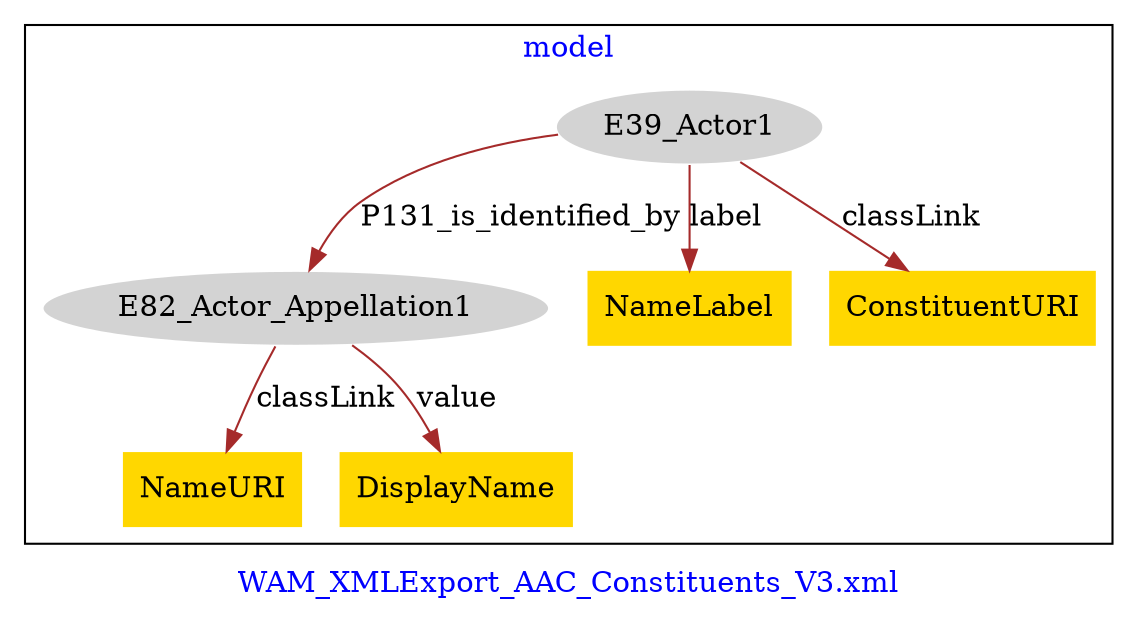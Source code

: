 digraph n0 {
fontcolor="blue"
remincross="true"
label="WAM_XMLExport_AAC_Constituents_V3.xml"
subgraph cluster {
label="model"
n2[style="filled",color="white",fillcolor="lightgray",label="E39_Actor1"];
n3[style="filled",color="white",fillcolor="lightgray",label="E82_Actor_Appellation1"];
n4[shape="plaintext",style="filled",fillcolor="gold",label="NameLabel"];
n5[shape="plaintext",style="filled",fillcolor="gold",label="NameURI"];
n6[shape="plaintext",style="filled",fillcolor="gold",label="ConstituentURI"];
n7[shape="plaintext",style="filled",fillcolor="gold",label="DisplayName"];
}
n2 -> n3[color="brown",fontcolor="black",label="P131_is_identified_by"]
n2 -> n4[color="brown",fontcolor="black",label="label"]
n3 -> n5[color="brown",fontcolor="black",label="classLink"]
n2 -> n6[color="brown",fontcolor="black",label="classLink"]
n3 -> n7[color="brown",fontcolor="black",label="value"]
}
